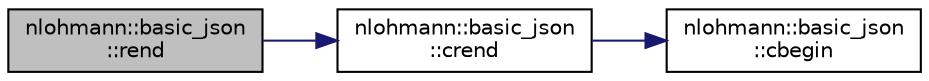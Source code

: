 digraph "nlohmann::basic_json::rend"
{
 // LATEX_PDF_SIZE
  edge [fontname="Helvetica",fontsize="10",labelfontname="Helvetica",labelfontsize="10"];
  node [fontname="Helvetica",fontsize="10",shape=record];
  rankdir="LR";
  Node479 [label="nlohmann::basic_json\l::rend",height=0.2,width=0.4,color="black", fillcolor="grey75", style="filled", fontcolor="black",tooltip="returns a const reverse iterator to one before the first"];
  Node479 -> Node480 [color="midnightblue",fontsize="10",style="solid",fontname="Helvetica"];
  Node480 [label="nlohmann::basic_json\l::crend",height=0.2,width=0.4,color="black", fillcolor="white", style="filled",URL="$classnlohmann_1_1basic__json.html#a5795b029dbf28e0cb2c7a439ec5d0a88",tooltip="returns a const reverse iterator to one before the first"];
  Node480 -> Node481 [color="midnightblue",fontsize="10",style="solid",fontname="Helvetica"];
  Node481 [label="nlohmann::basic_json\l::cbegin",height=0.2,width=0.4,color="black", fillcolor="white", style="filled",URL="$classnlohmann_1_1basic__json.html#ad865d6c291b237ae508d5cb2146b5877",tooltip="returns a const iterator to the first element"];
}
